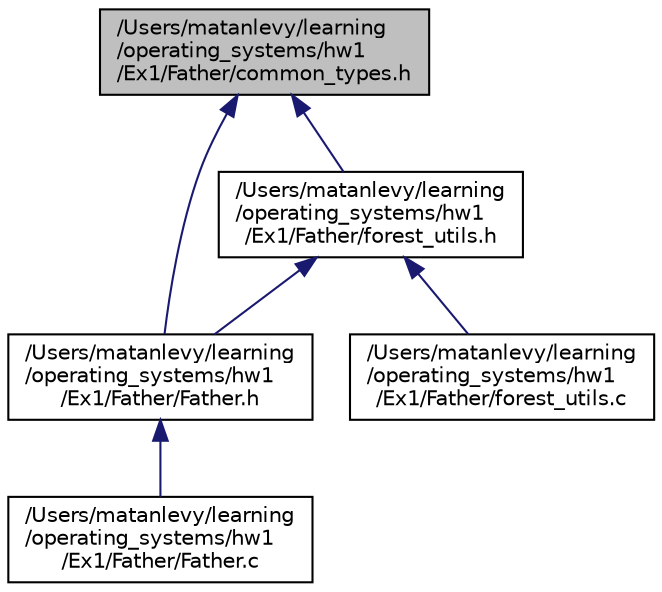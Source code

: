 digraph "/Users/matanlevy/learning/operating_systems/hw1/Ex1/Father/common_types.h"
{
 // INTERACTIVE_SVG=YES
 // LATEX_PDF_SIZE
  edge [fontname="Helvetica",fontsize="10",labelfontname="Helvetica",labelfontsize="10"];
  node [fontname="Helvetica",fontsize="10",shape=record];
  Node1 [label="/Users/matanlevy/learning\l/operating_systems/hw1\l/Ex1/Father/common_types.h",height=0.2,width=0.4,color="black", fillcolor="grey75", style="filled", fontcolor="black",tooltip="Hold common defenitions and types."];
  Node1 -> Node2 [dir="back",color="midnightblue",fontsize="10",style="solid",fontname="Helvetica"];
  Node2 [label="/Users/matanlevy/learning\l/operating_systems/hw1\l/Ex1/Father/Father.h",height=0.2,width=0.4,color="black", fillcolor="white", style="filled",URL="$_father_8h.html",tooltip="Father header file."];
  Node2 -> Node3 [dir="back",color="midnightblue",fontsize="10",style="solid",fontname="Helvetica"];
  Node3 [label="/Users/matanlevy/learning\l/operating_systems/hw1\l/Ex1/Father/Father.c",height=0.2,width=0.4,color="black", fillcolor="white", style="filled",URL="$_father_8c.html",tooltip="Father program is the entry program for Ex1. To accomplish the task described in EX1 instruction,..."];
  Node1 -> Node4 [dir="back",color="midnightblue",fontsize="10",style="solid",fontname="Helvetica"];
  Node4 [label="/Users/matanlevy/learning\l/operating_systems/hw1\l/Ex1/Father/forest_utils.h",height=0.2,width=0.4,color="black", fillcolor="white", style="filled",URL="$forest__utils_8h.html",tooltip="This sub-module will handle all forest related functions."];
  Node4 -> Node2 [dir="back",color="midnightblue",fontsize="10",style="solid",fontname="Helvetica"];
  Node4 -> Node5 [dir="back",color="midnightblue",fontsize="10",style="solid",fontname="Helvetica"];
  Node5 [label="/Users/matanlevy/learning\l/operating_systems/hw1\l/Ex1/Father/forest_utils.c",height=0.2,width=0.4,color="black", fillcolor="white", style="filled",URL="$forest__utils_8c.html",tooltip="Holds all forest related functions. Allows to go through the forest and change each cell to the next ..."];
}
